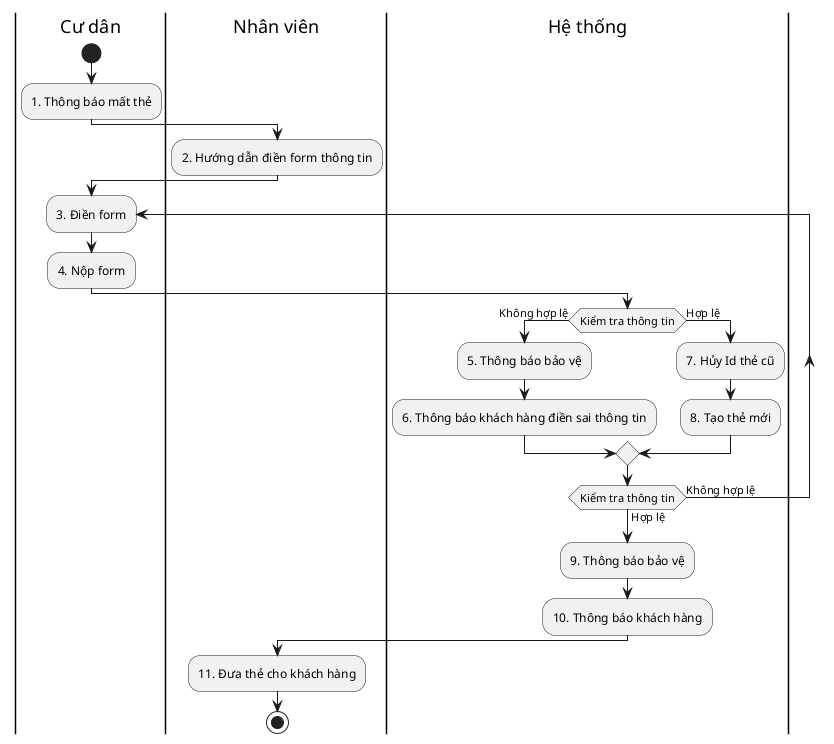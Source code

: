 @startuml
|Cư dân|
start
:1. Thông báo mất thẻ;
|Nhân viên|
:2. Hướng dẫn điền form thông tin;
|Cư dân|
repeat :3. Điền form;
:4. Nộp form;
|Cư dân|
|Hệ thống|
if (Kiểm tra thông tin) then (Không hợp lệ)
    :5. Thông báo bảo vệ;
    :6. Thông báo khách hàng điền sai thông tin;
else (Hợp lệ)
    :7. Hủy Id thẻ cũ;
    :8. Tạo thẻ mới;
endif
repeat while (Kiểm tra thông tin) is (Không hợp lệ) not (Hợp lệ)
:9. Thông báo bảo vệ;
:10. Thông báo khách hàng;
|Nhân viên|
:11. Đưa thẻ cho khách hàng;
stop
@enduml